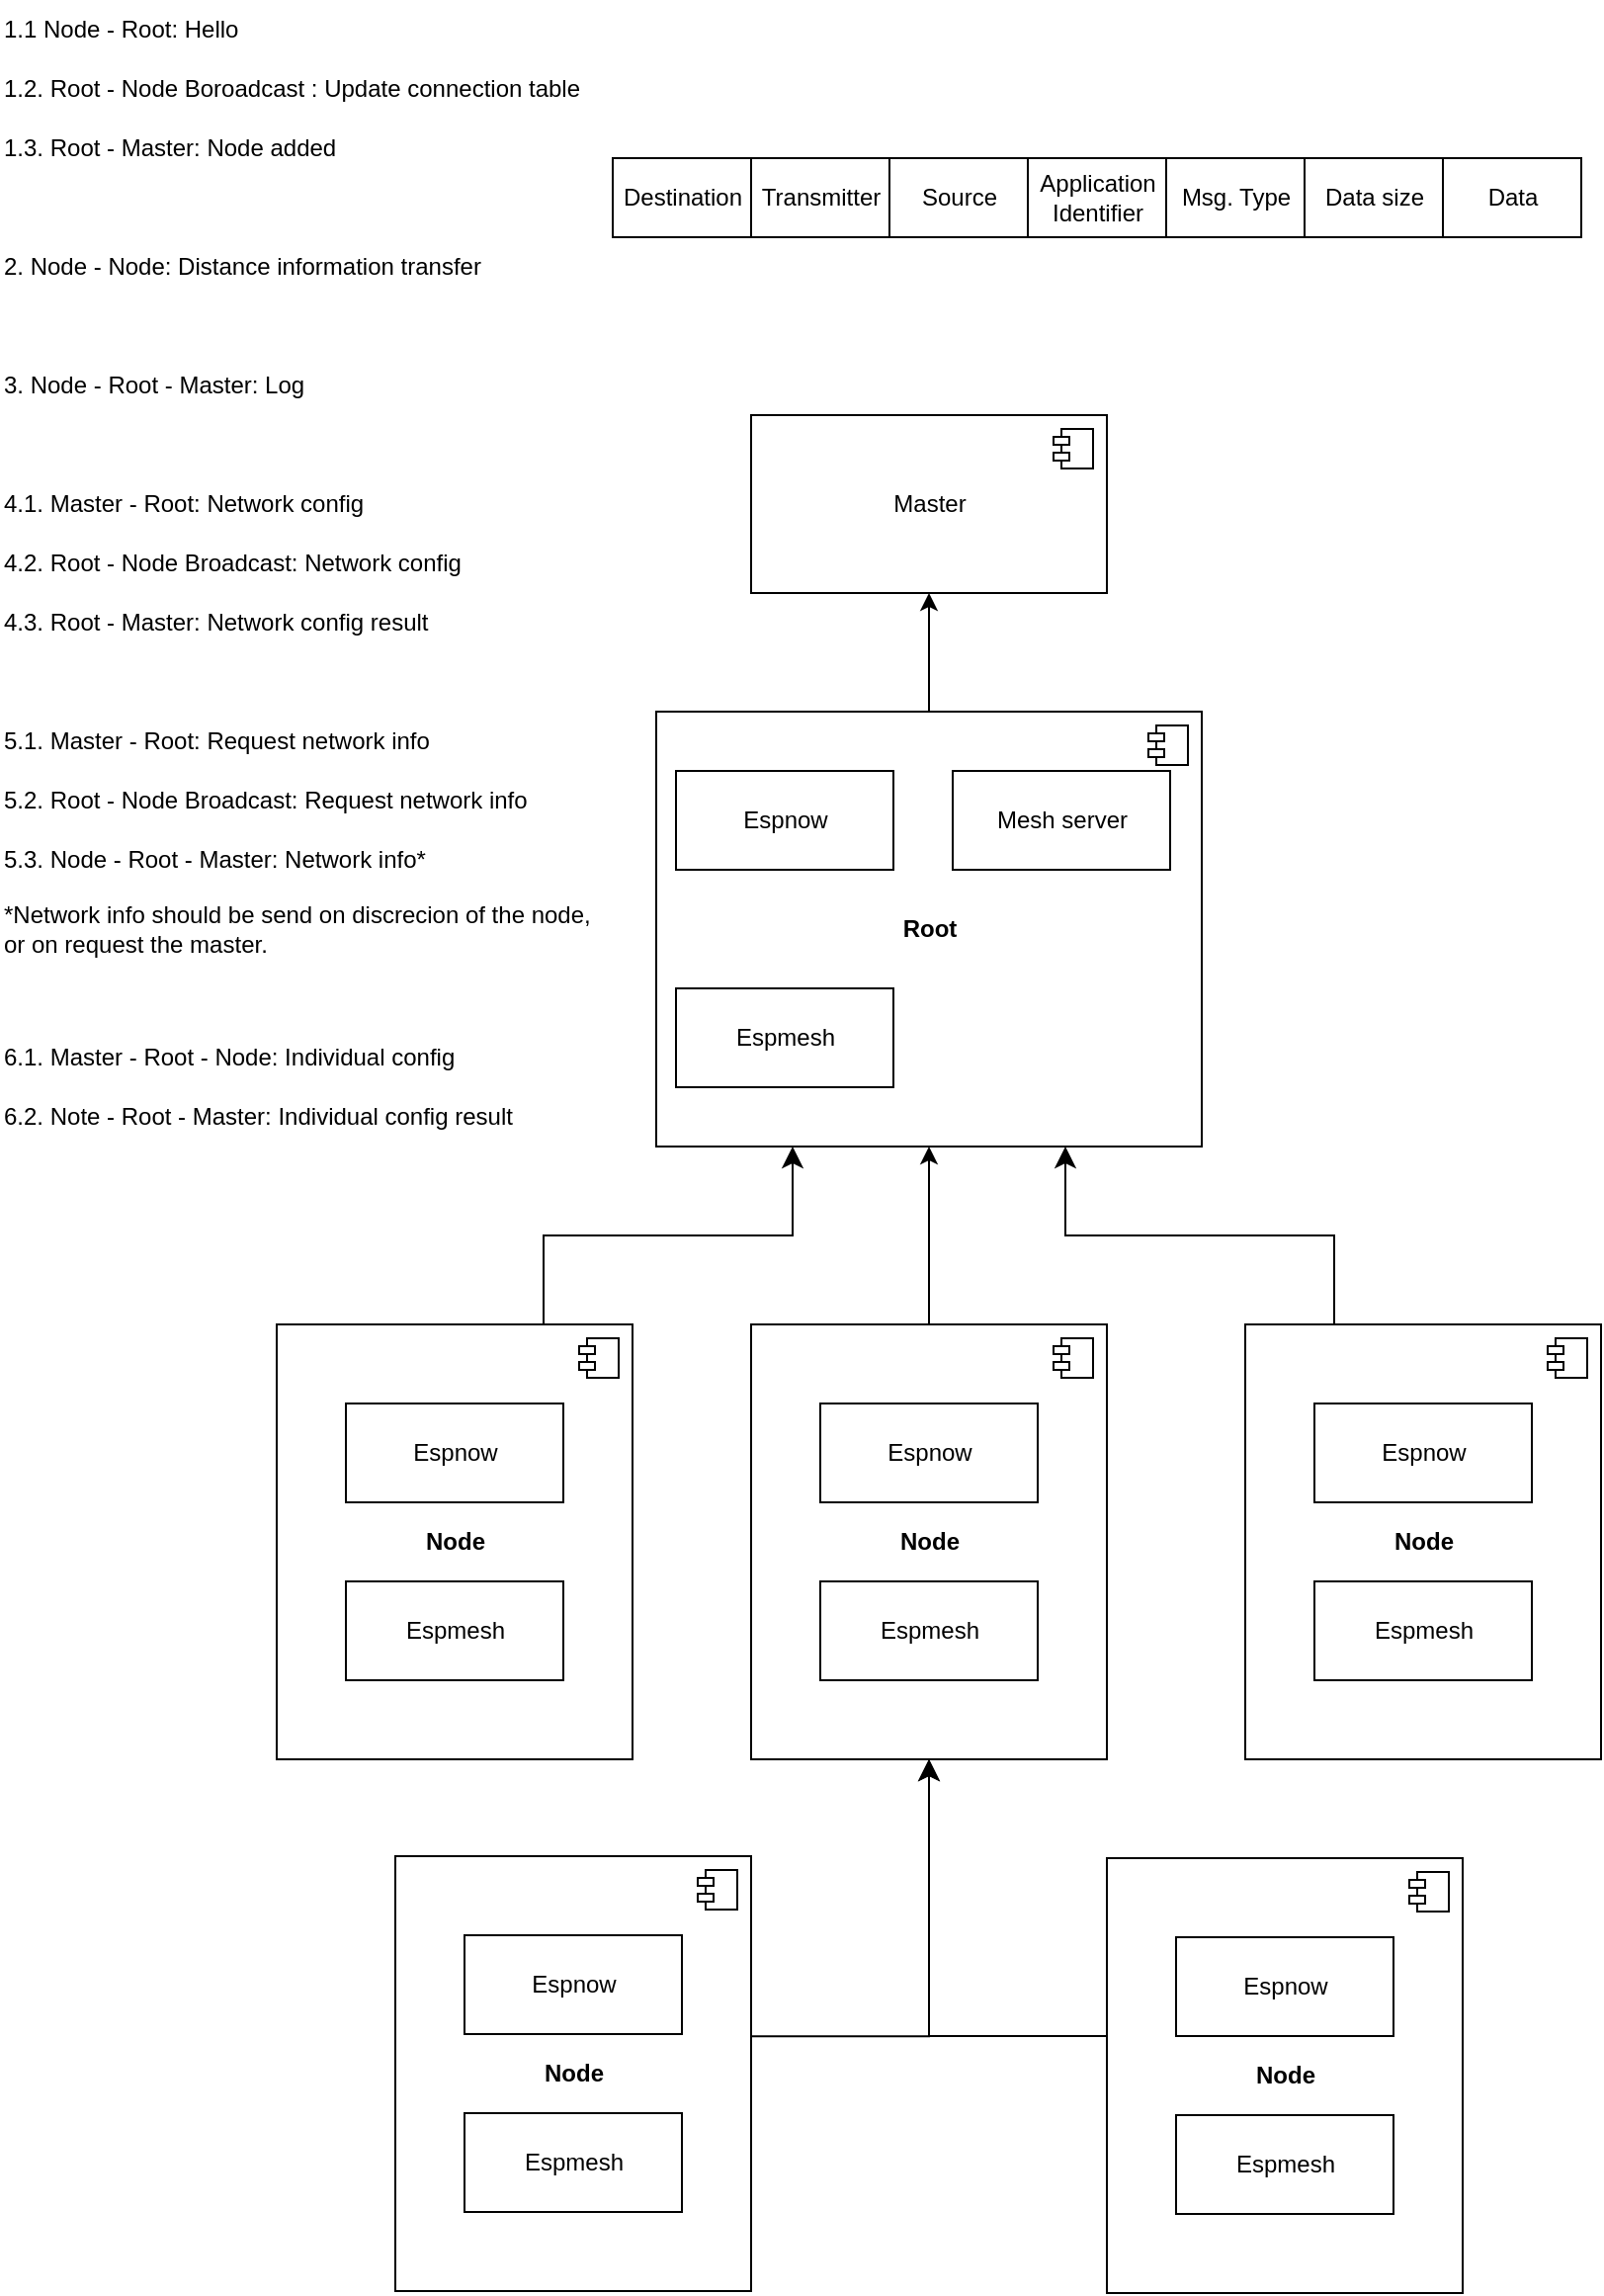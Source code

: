 <mxfile>
    <diagram id="EZY0XjnHVkyTcm2_Kvh0" name="Page-1">
        <mxGraphModel dx="895" dy="722" grid="1" gridSize="10" guides="1" tooltips="1" connect="1" arrows="1" fold="1" page="1" pageScale="1" pageWidth="827" pageHeight="1169" math="0" shadow="0">
            <root>
                <mxCell id="0"/>
                <mxCell id="1" parent="0"/>
                <mxCell id="6" value="" style="group" parent="1" vertex="1" connectable="0">
                    <mxGeometry x="150" y="670" width="180" height="220" as="geometry"/>
                </mxCell>
                <mxCell id="2" value="&lt;b&gt;Node&lt;/b&gt;" style="html=1;dropTarget=0;" parent="6" vertex="1">
                    <mxGeometry width="180" height="220" as="geometry"/>
                </mxCell>
                <mxCell id="3" value="" style="shape=module;jettyWidth=8;jettyHeight=4;" parent="2" vertex="1">
                    <mxGeometry x="1" width="20" height="20" relative="1" as="geometry">
                        <mxPoint x="-27" y="7" as="offset"/>
                    </mxGeometry>
                </mxCell>
                <mxCell id="4" value="Espnow" style="html=1;" parent="6" vertex="1">
                    <mxGeometry x="35" y="40" width="110" height="50" as="geometry"/>
                </mxCell>
                <mxCell id="5" value="Espmesh" style="html=1;" parent="6" vertex="1">
                    <mxGeometry x="35" y="130" width="110" height="50" as="geometry"/>
                </mxCell>
                <mxCell id="7" value="" style="group" parent="1" vertex="1" connectable="0">
                    <mxGeometry x="390" y="670" width="180" height="220" as="geometry"/>
                </mxCell>
                <mxCell id="8" value="&lt;b&gt;Node&lt;/b&gt;" style="html=1;dropTarget=0;" parent="7" vertex="1">
                    <mxGeometry width="180" height="220" as="geometry"/>
                </mxCell>
                <mxCell id="9" value="" style="shape=module;jettyWidth=8;jettyHeight=4;" parent="8" vertex="1">
                    <mxGeometry x="1" width="20" height="20" relative="1" as="geometry">
                        <mxPoint x="-27" y="7" as="offset"/>
                    </mxGeometry>
                </mxCell>
                <mxCell id="10" value="Espnow" style="html=1;" parent="7" vertex="1">
                    <mxGeometry x="35" y="40" width="110" height="50" as="geometry"/>
                </mxCell>
                <mxCell id="11" value="Espmesh" style="html=1;" parent="7" vertex="1">
                    <mxGeometry x="35" y="130" width="110" height="50" as="geometry"/>
                </mxCell>
                <mxCell id="12" value="" style="group" parent="1" vertex="1" connectable="0">
                    <mxGeometry x="640" y="670" width="180" height="220" as="geometry"/>
                </mxCell>
                <mxCell id="13" value="&lt;b&gt;Node&lt;/b&gt;" style="html=1;dropTarget=0;" parent="12" vertex="1">
                    <mxGeometry width="180" height="220" as="geometry"/>
                </mxCell>
                <mxCell id="14" value="" style="shape=module;jettyWidth=8;jettyHeight=4;" parent="13" vertex="1">
                    <mxGeometry x="1" width="20" height="20" relative="1" as="geometry">
                        <mxPoint x="-27" y="7" as="offset"/>
                    </mxGeometry>
                </mxCell>
                <mxCell id="15" value="Espnow" style="html=1;" parent="12" vertex="1">
                    <mxGeometry x="35" y="40" width="110" height="50" as="geometry"/>
                </mxCell>
                <mxCell id="16" value="Espmesh" style="html=1;" parent="12" vertex="1">
                    <mxGeometry x="35" y="130" width="110" height="50" as="geometry"/>
                </mxCell>
                <mxCell id="17" value="" style="group" parent="1" vertex="1" connectable="0">
                    <mxGeometry x="210" y="939" width="180" height="220" as="geometry"/>
                </mxCell>
                <mxCell id="18" value="&lt;b&gt;Node&lt;/b&gt;" style="html=1;dropTarget=0;" parent="17" vertex="1">
                    <mxGeometry width="180" height="220" as="geometry"/>
                </mxCell>
                <mxCell id="19" value="" style="shape=module;jettyWidth=8;jettyHeight=4;" parent="18" vertex="1">
                    <mxGeometry x="1" width="20" height="20" relative="1" as="geometry">
                        <mxPoint x="-27" y="7" as="offset"/>
                    </mxGeometry>
                </mxCell>
                <mxCell id="20" value="Espnow" style="html=1;" parent="17" vertex="1">
                    <mxGeometry x="35" y="40" width="110" height="50" as="geometry"/>
                </mxCell>
                <mxCell id="21" value="Espmesh" style="html=1;" parent="17" vertex="1">
                    <mxGeometry x="35" y="130" width="110" height="50" as="geometry"/>
                </mxCell>
                <mxCell id="22" value="" style="group" parent="1" vertex="1" connectable="0">
                    <mxGeometry x="570" y="940" width="180" height="220" as="geometry"/>
                </mxCell>
                <mxCell id="23" value="&lt;b&gt;Node&lt;/b&gt;" style="html=1;dropTarget=0;" parent="22" vertex="1">
                    <mxGeometry width="180" height="220" as="geometry"/>
                </mxCell>
                <mxCell id="24" value="" style="shape=module;jettyWidth=8;jettyHeight=4;" parent="23" vertex="1">
                    <mxGeometry x="1" width="20" height="20" relative="1" as="geometry">
                        <mxPoint x="-27" y="7" as="offset"/>
                    </mxGeometry>
                </mxCell>
                <mxCell id="25" value="Espnow" style="html=1;" parent="22" vertex="1">
                    <mxGeometry x="35" y="40" width="110" height="50" as="geometry"/>
                </mxCell>
                <mxCell id="26" value="Espmesh" style="html=1;" parent="22" vertex="1">
                    <mxGeometry x="35" y="130" width="110" height="50" as="geometry"/>
                </mxCell>
                <mxCell id="27" value="" style="group" parent="1" vertex="1" connectable="0">
                    <mxGeometry x="342" y="360" width="276" height="220" as="geometry"/>
                </mxCell>
                <mxCell id="28" value="&lt;b&gt;Root&lt;/b&gt;" style="html=1;dropTarget=0;" parent="27" vertex="1">
                    <mxGeometry width="276" height="220" as="geometry"/>
                </mxCell>
                <mxCell id="29" value="" style="shape=module;jettyWidth=8;jettyHeight=4;" parent="28" vertex="1">
                    <mxGeometry x="1" width="20" height="20" relative="1" as="geometry">
                        <mxPoint x="-27" y="7" as="offset"/>
                    </mxGeometry>
                </mxCell>
                <mxCell id="37" value="Espnow" style="html=1;" parent="27" vertex="1">
                    <mxGeometry x="10" y="30" width="110" height="50" as="geometry"/>
                </mxCell>
                <mxCell id="38" value="Espmesh" style="html=1;" parent="27" vertex="1">
                    <mxGeometry x="10" y="140" width="110" height="50" as="geometry"/>
                </mxCell>
                <mxCell id="39" value="Mesh server" style="html=1;" parent="27" vertex="1">
                    <mxGeometry x="150" y="30" width="110" height="50" as="geometry"/>
                </mxCell>
                <mxCell id="40" value="Master" style="html=1;dropTarget=0;" parent="1" vertex="1">
                    <mxGeometry x="390" y="210" width="180" height="90" as="geometry"/>
                </mxCell>
                <mxCell id="41" value="" style="shape=module;jettyWidth=8;jettyHeight=4;" parent="40" vertex="1">
                    <mxGeometry x="1" width="20" height="20" relative="1" as="geometry">
                        <mxPoint x="-27" y="7" as="offset"/>
                    </mxGeometry>
                </mxCell>
                <mxCell id="45" value="" style="edgeStyle=segmentEdgeStyle;endArrow=classic;html=1;curved=0;rounded=0;endSize=8;startSize=8;exitX=1;exitY=0.414;exitDx=0;exitDy=0;exitPerimeter=0;entryX=0.5;entryY=1;entryDx=0;entryDy=0;" parent="1" source="18" edge="1">
                    <mxGeometry width="50" height="50" relative="1" as="geometry">
                        <mxPoint x="390.54" y="1030.42" as="sourcePoint"/>
                        <mxPoint x="480" y="890.0" as="targetPoint"/>
                        <Array as="points">
                            <mxPoint x="480" y="1030"/>
                        </Array>
                    </mxGeometry>
                </mxCell>
                <mxCell id="46" value="" style="edgeStyle=segmentEdgeStyle;endArrow=classic;html=1;curved=0;rounded=0;endSize=8;startSize=8;exitX=0;exitY=0.409;exitDx=0;exitDy=0;exitPerimeter=0;entryX=0.5;entryY=1;entryDx=0;entryDy=0;" parent="1" source="23" target="8" edge="1">
                    <mxGeometry width="50" height="50" relative="1" as="geometry">
                        <mxPoint x="399.1" y="1045.7" as="sourcePoint"/>
                        <mxPoint x="450" y="1000" as="targetPoint"/>
                        <Array as="points">
                            <mxPoint x="480" y="1030"/>
                        </Array>
                    </mxGeometry>
                </mxCell>
                <mxCell id="47" value="" style="edgeStyle=elbowEdgeStyle;elbow=vertical;endArrow=classic;html=1;curved=0;rounded=0;endSize=8;startSize=8;exitX=0.75;exitY=0;exitDx=0;exitDy=0;entryX=0.25;entryY=1;entryDx=0;entryDy=0;" parent="1" source="2" target="28" edge="1">
                    <mxGeometry width="50" height="50" relative="1" as="geometry">
                        <mxPoint x="300" y="655" as="sourcePoint"/>
                        <mxPoint x="350" y="605" as="targetPoint"/>
                    </mxGeometry>
                </mxCell>
                <mxCell id="48" value="" style="edgeStyle=elbowEdgeStyle;elbow=vertical;endArrow=classic;html=1;curved=0;rounded=0;endSize=8;startSize=8;entryX=0.75;entryY=1;entryDx=0;entryDy=0;exitX=0.25;exitY=0;exitDx=0;exitDy=0;" parent="1" source="13" target="28" edge="1">
                    <mxGeometry width="50" height="50" relative="1" as="geometry">
                        <mxPoint x="240" y="610" as="sourcePoint"/>
                        <mxPoint x="290" y="560" as="targetPoint"/>
                    </mxGeometry>
                </mxCell>
                <mxCell id="49" value="" style="endArrow=classic;html=1;entryX=0.5;entryY=1;entryDx=0;entryDy=0;exitX=0.5;exitY=0;exitDx=0;exitDy=0;" parent="1" source="8" target="28" edge="1">
                    <mxGeometry width="50" height="50" relative="1" as="geometry">
                        <mxPoint x="260" y="630" as="sourcePoint"/>
                        <mxPoint x="310" y="580" as="targetPoint"/>
                    </mxGeometry>
                </mxCell>
                <mxCell id="50" value="" style="endArrow=classic;html=1;entryX=0.5;entryY=1;entryDx=0;entryDy=0;exitX=0.5;exitY=0;exitDx=0;exitDy=0;" parent="1" source="28" target="40" edge="1">
                    <mxGeometry width="50" height="50" relative="1" as="geometry">
                        <mxPoint x="260" y="370" as="sourcePoint"/>
                        <mxPoint x="310" y="320" as="targetPoint"/>
                    </mxGeometry>
                </mxCell>
                <mxCell id="53" value="1.1 Node - Root: Hello" style="text;html=1;align=left;verticalAlign=middle;resizable=0;points=[];autosize=1;strokeColor=none;fillColor=none;" parent="1" vertex="1">
                    <mxGeometry x="10" width="140" height="30" as="geometry"/>
                </mxCell>
                <mxCell id="54" value="1.2. Root - Node&amp;nbsp;Boroadcast : Update connection table" style="text;html=1;align=left;verticalAlign=middle;resizable=0;points=[];autosize=1;strokeColor=none;fillColor=none;" parent="1" vertex="1">
                    <mxGeometry x="10" y="30" width="320" height="30" as="geometry"/>
                </mxCell>
                <mxCell id="56" value="2. Node - Node: Distance information transfer" style="text;html=1;align=left;verticalAlign=middle;resizable=0;points=[];autosize=1;strokeColor=none;fillColor=none;" parent="1" vertex="1">
                    <mxGeometry x="10" y="120" width="260" height="30" as="geometry"/>
                </mxCell>
                <mxCell id="57" value="4.1. Master - Root: Network config" style="text;html=1;align=left;verticalAlign=middle;resizable=0;points=[];autosize=1;strokeColor=none;fillColor=none;" parent="1" vertex="1">
                    <mxGeometry x="10" y="240" width="210" height="30" as="geometry"/>
                </mxCell>
                <mxCell id="59" value="4.2. Root - Node Broadcast: Network config" style="text;html=1;align=left;verticalAlign=middle;resizable=0;points=[];autosize=1;strokeColor=none;fillColor=none;" parent="1" vertex="1">
                    <mxGeometry x="10" y="270" width="250" height="30" as="geometry"/>
                </mxCell>
                <mxCell id="60" value="4.3. Root - Master: Network config result" style="text;html=1;align=left;verticalAlign=middle;resizable=0;points=[];autosize=1;strokeColor=none;fillColor=none;" parent="1" vertex="1">
                    <mxGeometry x="10" y="300" width="240" height="30" as="geometry"/>
                </mxCell>
                <mxCell id="61" value="3. Node - Root - Master: Log" style="text;html=1;align=left;verticalAlign=middle;resizable=0;points=[];autosize=1;strokeColor=none;fillColor=none;" parent="1" vertex="1">
                    <mxGeometry x="10" y="180" width="180" height="30" as="geometry"/>
                </mxCell>
                <mxCell id="62" value="5.1. Master - Root: Request network info" style="text;html=1;align=left;verticalAlign=middle;resizable=0;points=[];autosize=1;strokeColor=none;fillColor=none;" parent="1" vertex="1">
                    <mxGeometry x="10" y="360" width="240" height="30" as="geometry"/>
                </mxCell>
                <mxCell id="63" value="5.2. Root - Node Broadcast: Request network info" style="text;html=1;align=left;verticalAlign=middle;resizable=0;points=[];autosize=1;strokeColor=none;fillColor=none;" parent="1" vertex="1">
                    <mxGeometry x="10" y="390" width="290" height="30" as="geometry"/>
                </mxCell>
                <mxCell id="64" value="5.3. Node - Root - Master: Network info*" style="text;html=1;align=left;verticalAlign=middle;resizable=0;points=[];autosize=1;strokeColor=none;fillColor=none;" parent="1" vertex="1">
                    <mxGeometry x="10" y="420" width="240" height="30" as="geometry"/>
                </mxCell>
                <mxCell id="65" value="*Network info should be send on discrecion of the node,&lt;br&gt;or on request the master." style="text;html=1;align=left;verticalAlign=middle;resizable=0;points=[];autosize=1;strokeColor=none;fillColor=none;" parent="1" vertex="1">
                    <mxGeometry x="10" y="450" width="320" height="40" as="geometry"/>
                </mxCell>
                <mxCell id="67" value="6.1. Master - Root - Node: Individual config" style="text;html=1;align=left;verticalAlign=middle;resizable=0;points=[];autosize=1;strokeColor=none;fillColor=none;" parent="1" vertex="1">
                    <mxGeometry x="10" y="520" width="250" height="30" as="geometry"/>
                </mxCell>
                <mxCell id="68" value="6.2. Note - Root - Master: Individual config result" style="text;html=1;align=left;verticalAlign=middle;resizable=0;points=[];autosize=1;strokeColor=none;fillColor=none;" parent="1" vertex="1">
                    <mxGeometry x="10" y="550" width="280" height="30" as="geometry"/>
                </mxCell>
                <mxCell id="69" value="1.3. Root - Master: Node added" style="text;html=1;align=left;verticalAlign=middle;resizable=0;points=[];autosize=1;strokeColor=none;fillColor=none;" parent="1" vertex="1">
                    <mxGeometry x="10" y="60" width="190" height="30" as="geometry"/>
                </mxCell>
                <mxCell id="70" value="Destination" style="html=1;" parent="1" vertex="1">
                    <mxGeometry x="320" y="80" width="70" height="40" as="geometry"/>
                </mxCell>
                <mxCell id="71" value="Msg. Type" style="html=1;" parent="1" vertex="1">
                    <mxGeometry x="600" y="80" width="70" height="40" as="geometry"/>
                </mxCell>
                <mxCell id="72" value="Source" style="html=1;" parent="1" vertex="1">
                    <mxGeometry x="460" y="80" width="70" height="40" as="geometry"/>
                </mxCell>
                <mxCell id="73" value="Data" style="html=1;" parent="1" vertex="1">
                    <mxGeometry x="740" y="80" width="70" height="40" as="geometry"/>
                </mxCell>
                <mxCell id="74" value="Data size" style="html=1;" parent="1" vertex="1">
                    <mxGeometry x="670" y="80" width="70" height="40" as="geometry"/>
                </mxCell>
                <mxCell id="75" value="Transmitter" style="html=1;" parent="1" vertex="1">
                    <mxGeometry x="390" y="80" width="70" height="40" as="geometry"/>
                </mxCell>
                <mxCell id="76" value="Application&lt;br&gt;Identifier" style="html=1;" vertex="1" parent="1">
                    <mxGeometry x="530" y="80" width="70" height="40" as="geometry"/>
                </mxCell>
            </root>
        </mxGraphModel>
    </diagram>
</mxfile>